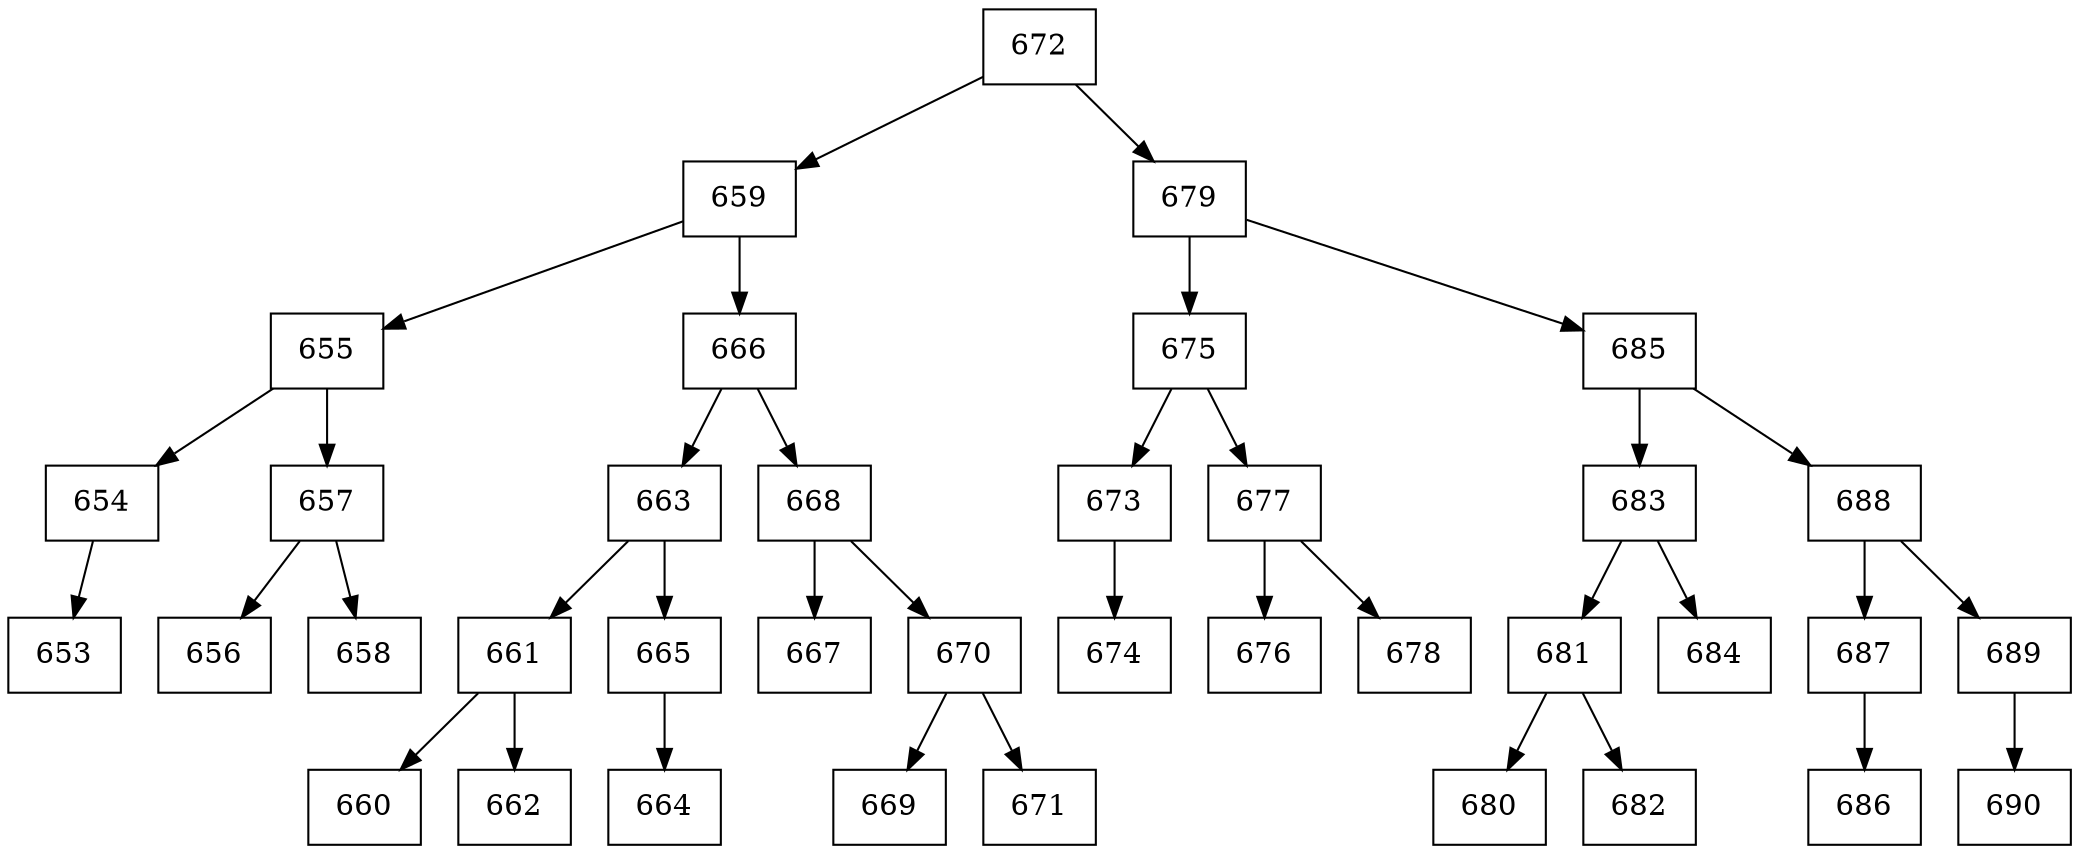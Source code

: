 digraph grafico{
rankdir=UD 
node[shape=box] 
concentrate=true 
nodo672[ shape=record, label ="672"];
nodo659[ shape=record, label ="659"];
nodo655[ shape=record, label ="655"];
nodo654[ shape=record, label ="654"];
nodo653[ shape=record, label ="653"];
nodo654->nodo653
nodo655->nodo654
nodo657[ shape=record, label ="657"];
nodo656[ shape=record, label ="656"];
nodo657->nodo656
nodo658[ shape=record, label ="658"];
nodo657->nodo658
nodo655->nodo657
nodo659->nodo655
nodo666[ shape=record, label ="666"];
nodo663[ shape=record, label ="663"];
nodo661[ shape=record, label ="661"];
nodo660[ shape=record, label ="660"];
nodo661->nodo660
nodo662[ shape=record, label ="662"];
nodo661->nodo662
nodo663->nodo661
nodo665[ shape=record, label ="665"];
nodo664[ shape=record, label ="664"];
nodo665->nodo664
nodo663->nodo665
nodo666->nodo663
nodo668[ shape=record, label ="668"];
nodo667[ shape=record, label ="667"];
nodo668->nodo667
nodo670[ shape=record, label ="670"];
nodo669[ shape=record, label ="669"];
nodo670->nodo669
nodo671[ shape=record, label ="671"];
nodo670->nodo671
nodo668->nodo670
nodo666->nodo668
nodo659->nodo666
nodo672->nodo659
nodo679[ shape=record, label ="679"];
nodo675[ shape=record, label ="675"];
nodo673[ shape=record, label ="673"];
nodo674[ shape=record, label ="674"];
nodo673->nodo674
nodo675->nodo673
nodo677[ shape=record, label ="677"];
nodo676[ shape=record, label ="676"];
nodo677->nodo676
nodo678[ shape=record, label ="678"];
nodo677->nodo678
nodo675->nodo677
nodo679->nodo675
nodo685[ shape=record, label ="685"];
nodo683[ shape=record, label ="683"];
nodo681[ shape=record, label ="681"];
nodo680[ shape=record, label ="680"];
nodo681->nodo680
nodo682[ shape=record, label ="682"];
nodo681->nodo682
nodo683->nodo681
nodo684[ shape=record, label ="684"];
nodo683->nodo684
nodo685->nodo683
nodo688[ shape=record, label ="688"];
nodo687[ shape=record, label ="687"];
nodo686[ shape=record, label ="686"];
nodo687->nodo686
nodo688->nodo687
nodo689[ shape=record, label ="689"];
nodo690[ shape=record, label ="690"];
nodo689->nodo690
nodo688->nodo689
nodo685->nodo688
nodo679->nodo685
nodo672->nodo679
}